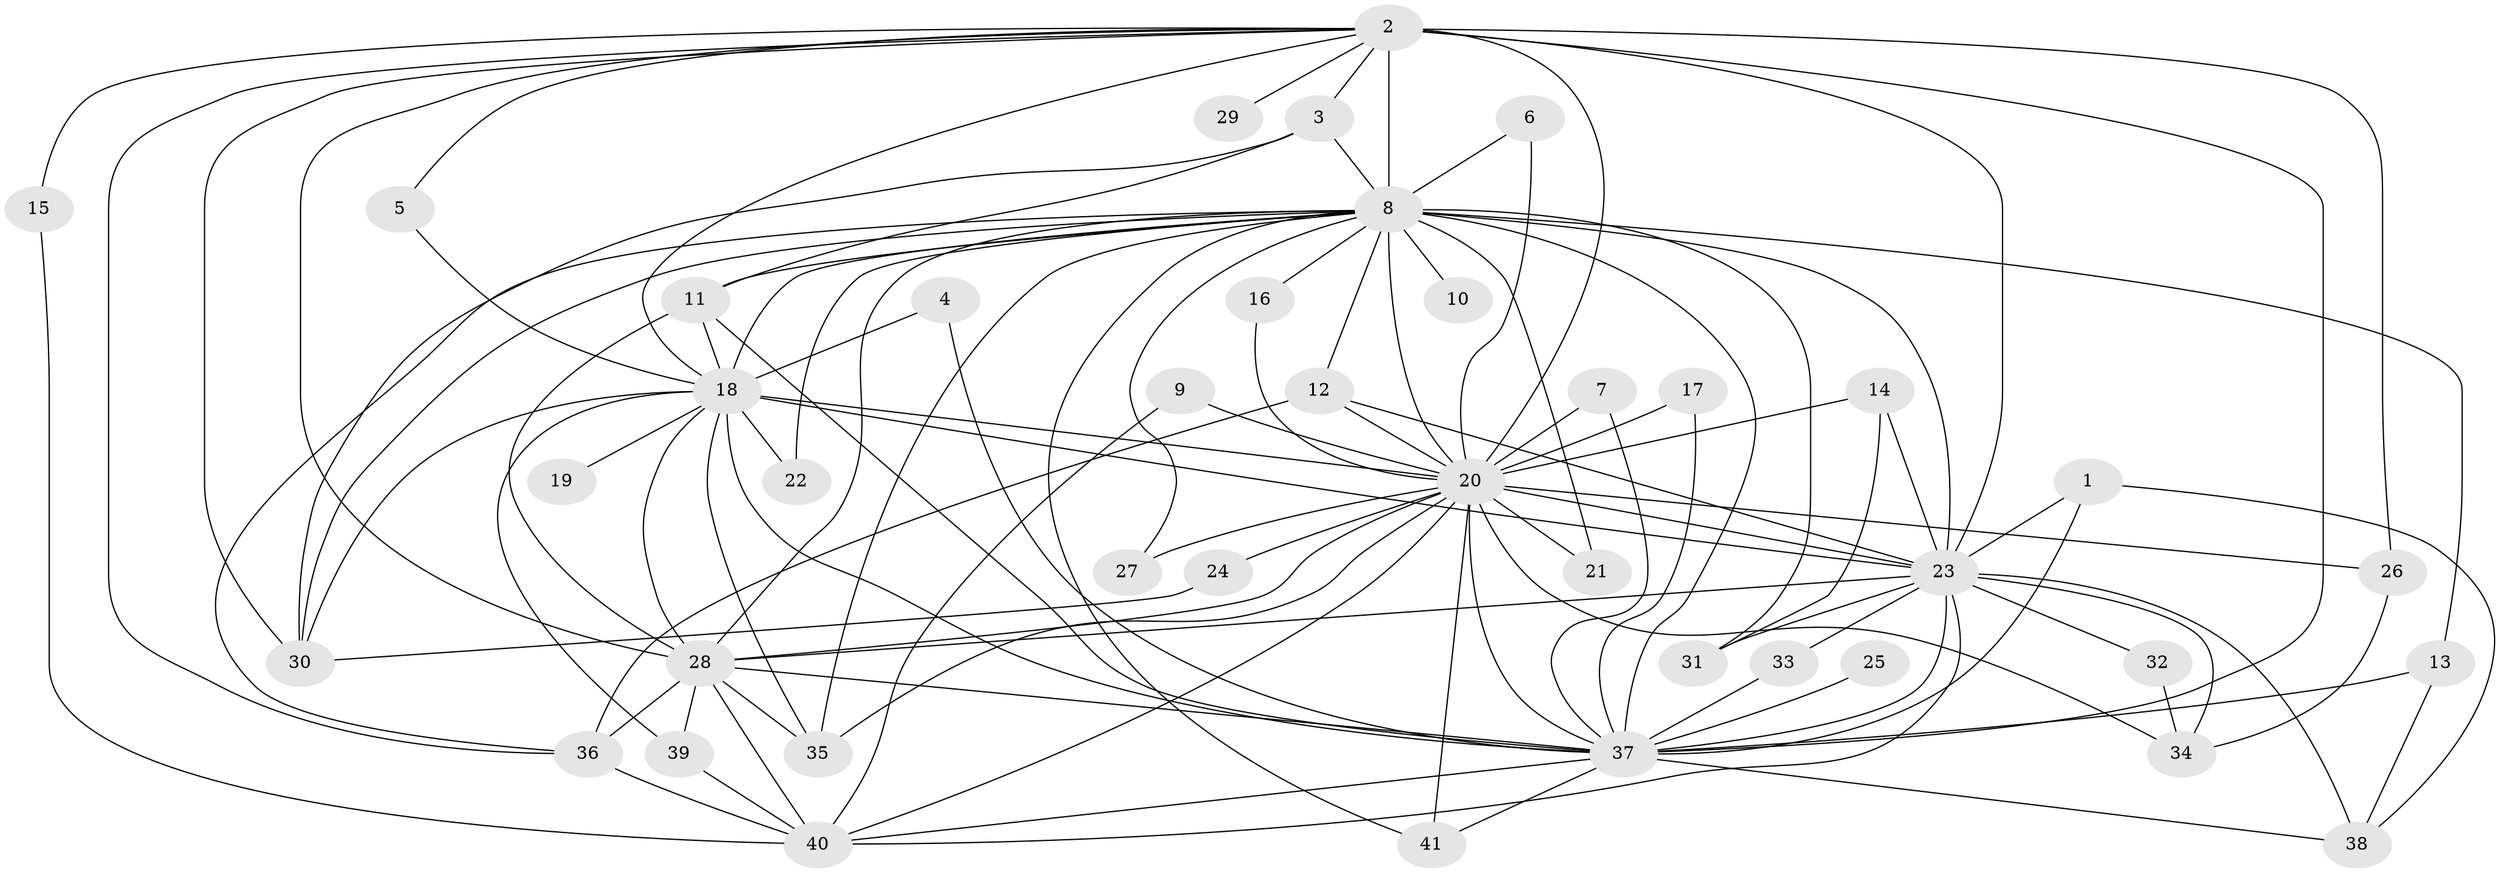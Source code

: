 // original degree distribution, {19: 0.012345679012345678, 30: 0.012345679012345678, 27: 0.012345679012345678, 20: 0.024691358024691357, 16: 0.012345679012345678, 14: 0.024691358024691357, 12: 0.012345679012345678, 22: 0.012345679012345678, 2: 0.6296296296296297, 4: 0.09876543209876543, 3: 0.1111111111111111, 8: 0.012345679012345678, 6: 0.012345679012345678, 5: 0.012345679012345678}
// Generated by graph-tools (version 1.1) at 2025/01/03/09/25 03:01:12]
// undirected, 41 vertices, 104 edges
graph export_dot {
graph [start="1"]
  node [color=gray90,style=filled];
  1;
  2;
  3;
  4;
  5;
  6;
  7;
  8;
  9;
  10;
  11;
  12;
  13;
  14;
  15;
  16;
  17;
  18;
  19;
  20;
  21;
  22;
  23;
  24;
  25;
  26;
  27;
  28;
  29;
  30;
  31;
  32;
  33;
  34;
  35;
  36;
  37;
  38;
  39;
  40;
  41;
  1 -- 23 [weight=1.0];
  1 -- 37 [weight=1.0];
  1 -- 38 [weight=1.0];
  2 -- 3 [weight=1.0];
  2 -- 5 [weight=1.0];
  2 -- 8 [weight=2.0];
  2 -- 15 [weight=1.0];
  2 -- 18 [weight=1.0];
  2 -- 20 [weight=3.0];
  2 -- 23 [weight=1.0];
  2 -- 26 [weight=1.0];
  2 -- 28 [weight=2.0];
  2 -- 29 [weight=1.0];
  2 -- 30 [weight=1.0];
  2 -- 36 [weight=1.0];
  2 -- 37 [weight=3.0];
  3 -- 8 [weight=1.0];
  3 -- 11 [weight=1.0];
  3 -- 30 [weight=1.0];
  4 -- 18 [weight=1.0];
  4 -- 37 [weight=1.0];
  5 -- 18 [weight=1.0];
  6 -- 8 [weight=1.0];
  6 -- 20 [weight=1.0];
  7 -- 20 [weight=1.0];
  7 -- 37 [weight=1.0];
  8 -- 10 [weight=1.0];
  8 -- 11 [weight=1.0];
  8 -- 12 [weight=1.0];
  8 -- 13 [weight=1.0];
  8 -- 16 [weight=1.0];
  8 -- 18 [weight=2.0];
  8 -- 20 [weight=2.0];
  8 -- 21 [weight=1.0];
  8 -- 22 [weight=1.0];
  8 -- 23 [weight=2.0];
  8 -- 27 [weight=1.0];
  8 -- 28 [weight=1.0];
  8 -- 30 [weight=1.0];
  8 -- 31 [weight=1.0];
  8 -- 35 [weight=1.0];
  8 -- 36 [weight=1.0];
  8 -- 37 [weight=5.0];
  8 -- 41 [weight=1.0];
  9 -- 20 [weight=1.0];
  9 -- 40 [weight=1.0];
  11 -- 18 [weight=1.0];
  11 -- 28 [weight=1.0];
  11 -- 37 [weight=1.0];
  12 -- 20 [weight=1.0];
  12 -- 23 [weight=1.0];
  12 -- 36 [weight=1.0];
  13 -- 37 [weight=2.0];
  13 -- 38 [weight=1.0];
  14 -- 20 [weight=1.0];
  14 -- 23 [weight=1.0];
  14 -- 31 [weight=1.0];
  15 -- 40 [weight=1.0];
  16 -- 20 [weight=1.0];
  17 -- 20 [weight=1.0];
  17 -- 37 [weight=1.0];
  18 -- 19 [weight=1.0];
  18 -- 20 [weight=2.0];
  18 -- 22 [weight=1.0];
  18 -- 23 [weight=1.0];
  18 -- 28 [weight=2.0];
  18 -- 30 [weight=1.0];
  18 -- 35 [weight=1.0];
  18 -- 37 [weight=3.0];
  18 -- 39 [weight=1.0];
  20 -- 21 [weight=1.0];
  20 -- 23 [weight=3.0];
  20 -- 24 [weight=1.0];
  20 -- 26 [weight=1.0];
  20 -- 27 [weight=1.0];
  20 -- 28 [weight=2.0];
  20 -- 34 [weight=2.0];
  20 -- 35 [weight=1.0];
  20 -- 37 [weight=6.0];
  20 -- 40 [weight=1.0];
  20 -- 41 [weight=2.0];
  23 -- 28 [weight=1.0];
  23 -- 31 [weight=1.0];
  23 -- 32 [weight=1.0];
  23 -- 33 [weight=1.0];
  23 -- 34 [weight=2.0];
  23 -- 37 [weight=4.0];
  23 -- 38 [weight=1.0];
  23 -- 40 [weight=1.0];
  24 -- 30 [weight=1.0];
  25 -- 37 [weight=3.0];
  26 -- 34 [weight=1.0];
  28 -- 35 [weight=1.0];
  28 -- 36 [weight=1.0];
  28 -- 37 [weight=4.0];
  28 -- 39 [weight=1.0];
  28 -- 40 [weight=1.0];
  32 -- 34 [weight=1.0];
  33 -- 37 [weight=1.0];
  36 -- 40 [weight=1.0];
  37 -- 38 [weight=1.0];
  37 -- 40 [weight=1.0];
  37 -- 41 [weight=1.0];
  39 -- 40 [weight=1.0];
}
